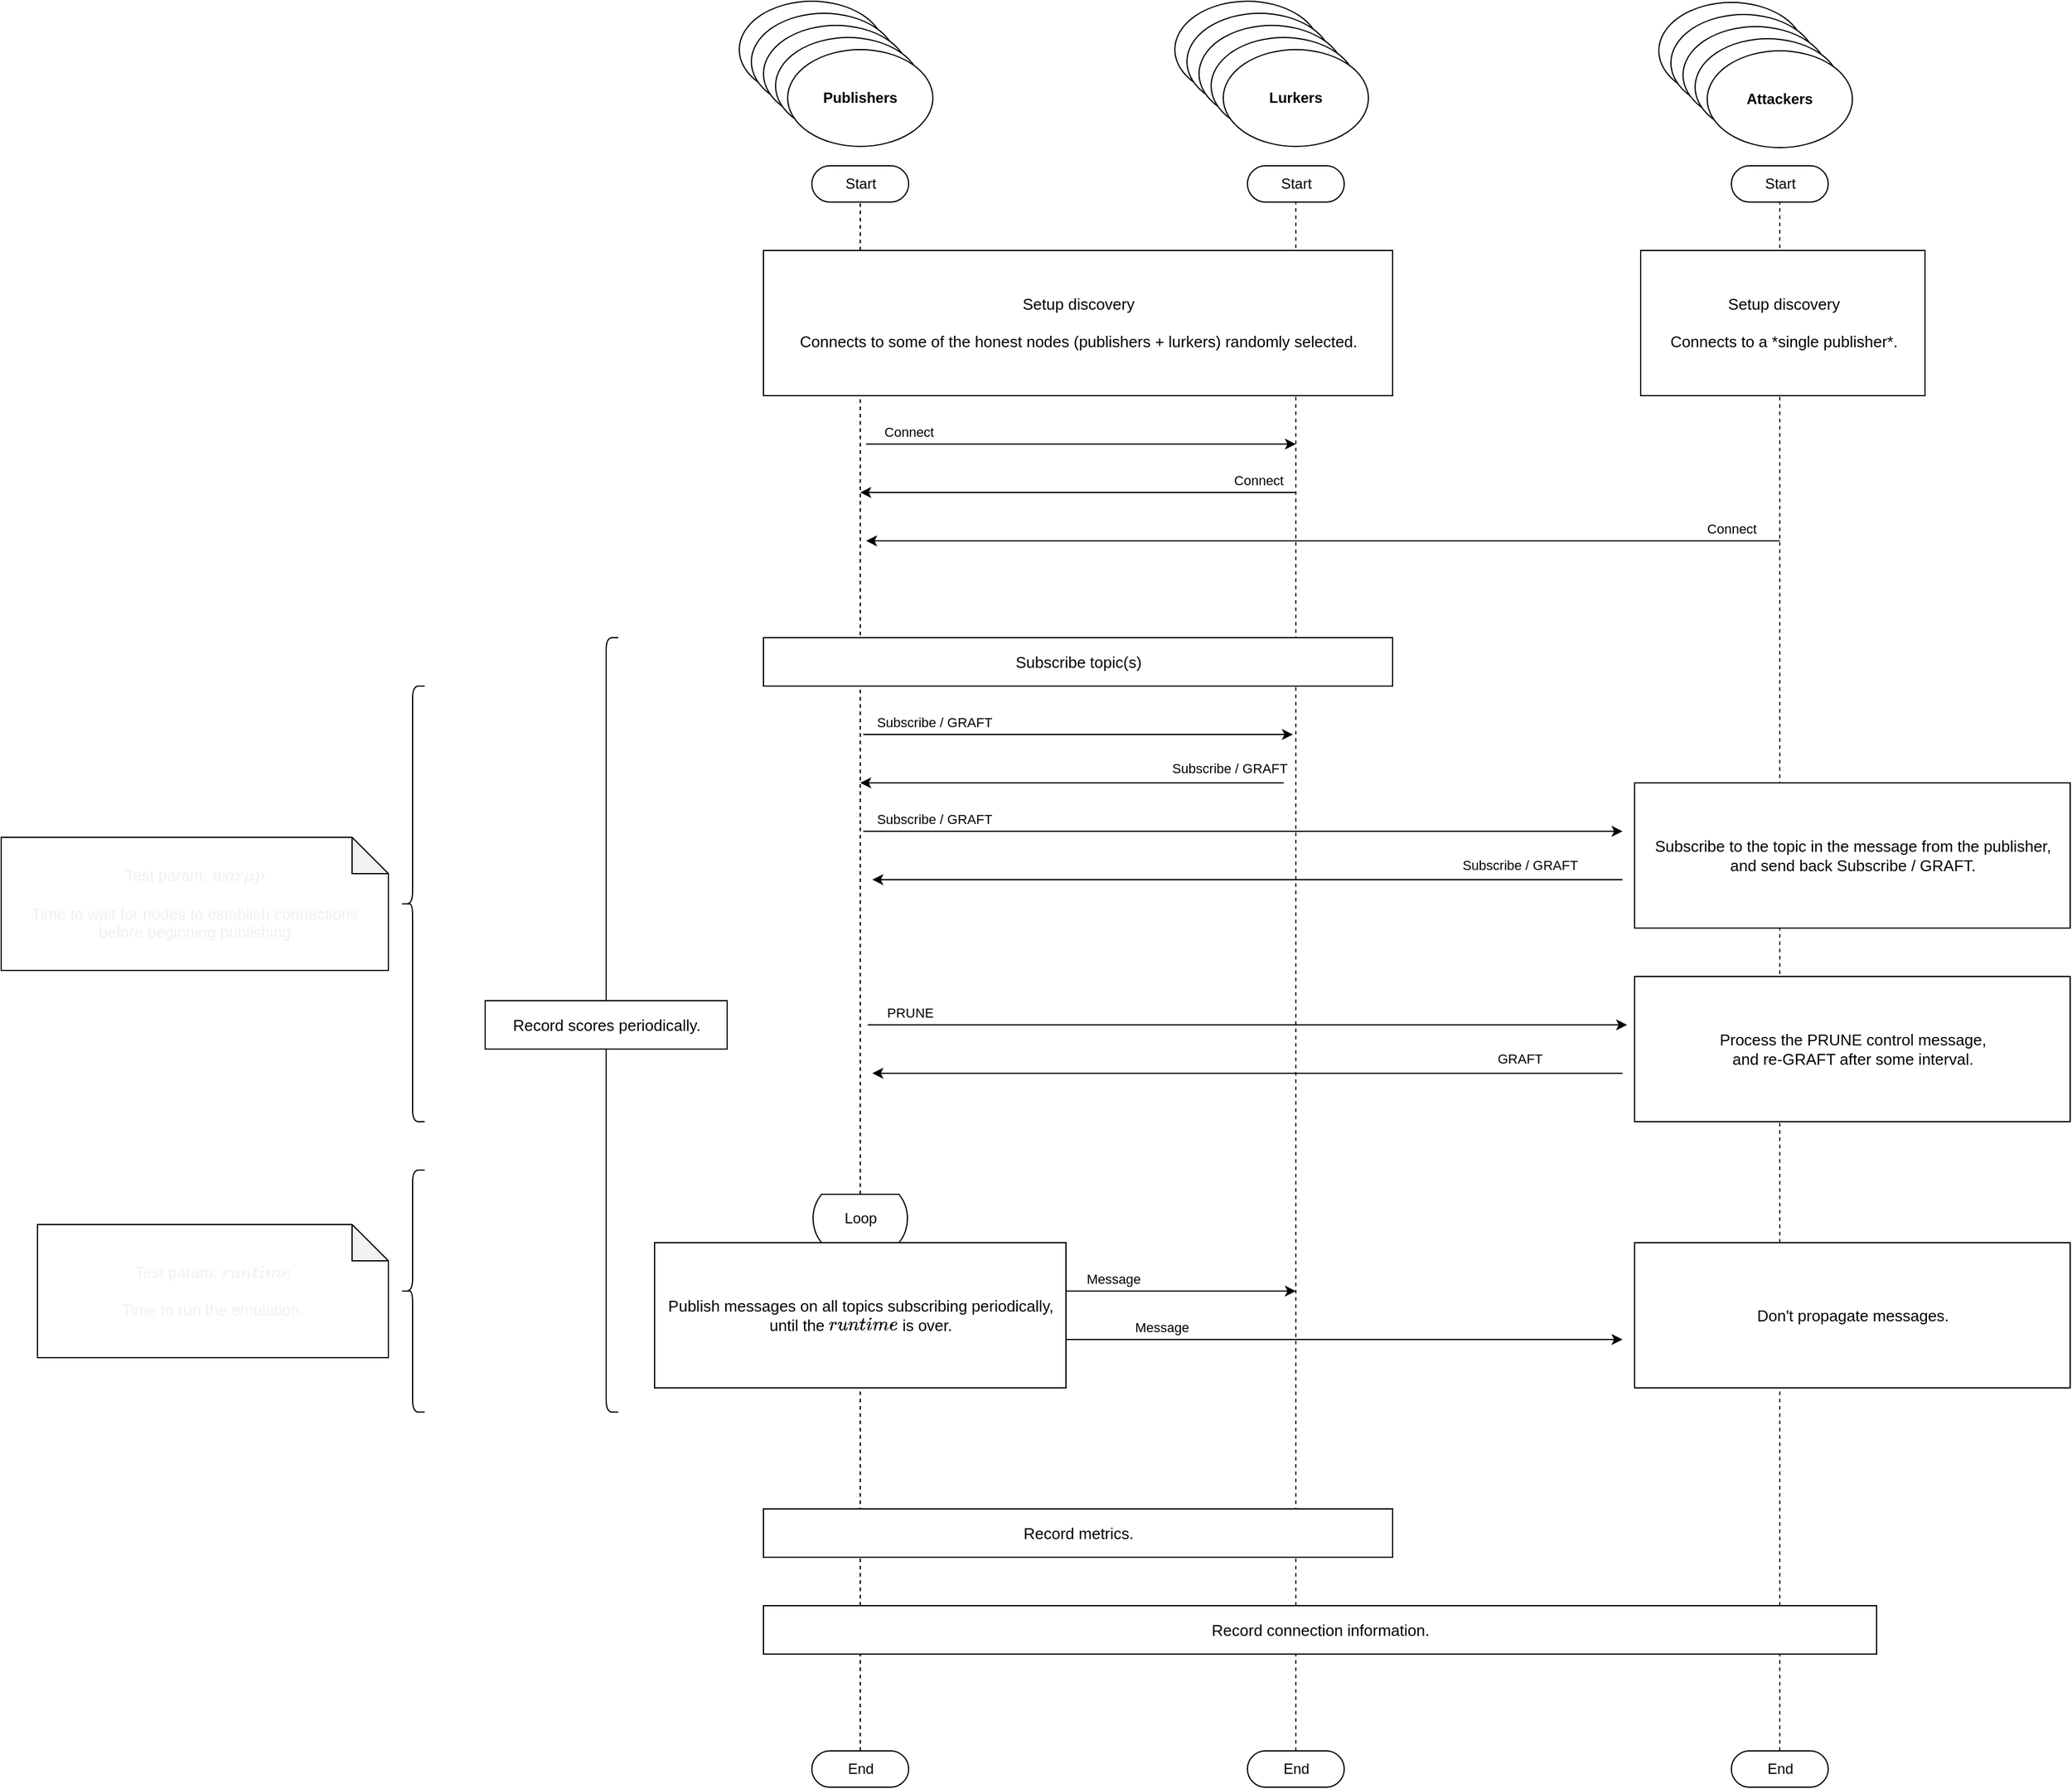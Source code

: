<mxfile>
    <diagram id="ExdccTZqctQwAvQB16s_" name="Page-1">
        <mxGraphModel dx="4035" dy="2817" grid="1" gridSize="10" guides="1" tooltips="1" connect="1" arrows="1" fold="1" page="0" pageScale="1" pageWidth="827" pageHeight="1169" math="0" shadow="0">
            <root>
                <mxCell id="0"/>
                <mxCell id="1" parent="0"/>
                <mxCell id="189" value="" style="endArrow=none;dashed=1;html=1;fontSize=12;startArrow=none;entryX=0.5;entryY=0.5;entryDx=0;entryDy=15;entryPerimeter=0;" edge="1" parent="1" target="188">
                    <mxGeometry width="50" height="50" relative="1" as="geometry">
                        <mxPoint x="-760" y="640" as="sourcePoint"/>
                        <mxPoint x="-760" y="-640" as="targetPoint"/>
                    </mxGeometry>
                </mxCell>
                <mxCell id="161" value="" style="endArrow=none;dashed=1;html=1;fontSize=12;startArrow=none;entryX=0.5;entryY=0.5;entryDx=0;entryDy=15;entryPerimeter=0;" edge="1" parent="1" target="157">
                    <mxGeometry width="50" height="50" relative="1" as="geometry">
                        <mxPoint y="640" as="sourcePoint"/>
                        <mxPoint x="-390" y="-630" as="targetPoint"/>
                    </mxGeometry>
                </mxCell>
                <mxCell id="132" value="" style="endArrow=none;dashed=1;html=1;fontSize=12;startArrow=none;entryX=0.5;entryY=0.5;entryDx=0;entryDy=15;entryPerimeter=0;" parent="1" target="142" edge="1" source="188">
                    <mxGeometry width="50" height="50" relative="1" as="geometry">
                        <mxPoint x="-760" y="480" as="sourcePoint"/>
                        <mxPoint x="-750" y="-510" as="targetPoint"/>
                    </mxGeometry>
                </mxCell>
                <mxCell id="126" value="Test param: `warmup`&lt;br&gt;&lt;br&gt;Time to wait for nodes to establish connections&lt;br&gt;&amp;nbsp;before beginning publishing." style="shape=note;whiteSpace=wrap;html=1;backgroundOutline=1;darkOpacity=0.05;fontColor=#F0F0F0;fontSize=13;" parent="1" vertex="1">
                    <mxGeometry x="-1470" y="-115" width="320" height="110" as="geometry"/>
                </mxCell>
                <mxCell id="129" value="Publishers" style="ellipse;whiteSpace=wrap;html=1;fontStyle=1" parent="1" vertex="1">
                    <mxGeometry x="-860" y="-806" width="120" height="80" as="geometry"/>
                </mxCell>
                <mxCell id="130" value="Lurkers" style="ellipse;whiteSpace=wrap;html=1;fontStyle=1" parent="1" vertex="1">
                    <mxGeometry x="-500" y="-806" width="120" height="80" as="geometry"/>
                </mxCell>
                <mxCell id="134" value="" style="endArrow=classic;html=1;exitX=1;exitY=0;exitDx=0;exitDy=0;" parent="1" edge="1">
                    <mxGeometry width="50" height="50" relative="1" as="geometry">
                        <mxPoint x="-755.144" y="-440.004" as="sourcePoint"/>
                        <mxPoint x="-400" y="-440" as="targetPoint"/>
                    </mxGeometry>
                </mxCell>
                <mxCell id="160" value="Connect" style="edgeLabel;html=1;align=center;verticalAlign=middle;resizable=0;points=[];" vertex="1" connectable="0" parent="134">
                    <mxGeometry x="-0.706" y="-1" relative="1" as="geometry">
                        <mxPoint x="-17" y="-11" as="offset"/>
                    </mxGeometry>
                </mxCell>
                <mxCell id="136" value="Subscribe to the topic in the message from the publisher, &lt;br&gt;and send back Subscribe / GRAFT." style="html=1;dashed=0;whitespace=wrap;fontSize=13;" parent="1" vertex="1">
                    <mxGeometry x="-120" y="-160" width="360" height="120" as="geometry"/>
                </mxCell>
                <mxCell id="139" value="" style="endArrow=classic;html=1;entryX=1;entryY=1;entryDx=0;entryDy=0;" parent="1" edge="1">
                    <mxGeometry width="50" height="50" relative="1" as="geometry">
                        <mxPoint y="-360" as="sourcePoint"/>
                        <mxPoint x="-755.144" y="-359.996" as="targetPoint"/>
                    </mxGeometry>
                </mxCell>
                <mxCell id="162" value="Connect" style="edgeLabel;html=1;align=center;verticalAlign=middle;resizable=0;points=[];" vertex="1" connectable="0" parent="139">
                    <mxGeometry x="-0.954" y="2" relative="1" as="geometry">
                        <mxPoint x="-23" y="-12" as="offset"/>
                    </mxGeometry>
                </mxCell>
                <mxCell id="142" value="Start" style="html=1;dashed=0;whitespace=wrap;shape=mxgraph.dfd.start" vertex="1" parent="1">
                    <mxGeometry x="-800" y="-670" width="80" height="30" as="geometry"/>
                </mxCell>
                <mxCell id="143" value="Publishers" style="ellipse;whiteSpace=wrap;html=1;fontStyle=1" vertex="1" parent="1">
                    <mxGeometry x="-850" y="-796" width="120" height="80" as="geometry"/>
                </mxCell>
                <mxCell id="144" value="Publishers" style="ellipse;whiteSpace=wrap;html=1;fontStyle=1" vertex="1" parent="1">
                    <mxGeometry x="-840" y="-786" width="120" height="80" as="geometry"/>
                </mxCell>
                <mxCell id="145" value="Publishers" style="ellipse;whiteSpace=wrap;html=1;fontStyle=1" vertex="1" parent="1">
                    <mxGeometry x="-830" y="-776" width="120" height="80" as="geometry"/>
                </mxCell>
                <mxCell id="146" value="Publishers" style="ellipse;whiteSpace=wrap;html=1;fontStyle=1" vertex="1" parent="1">
                    <mxGeometry x="-820" y="-766" width="120" height="80" as="geometry"/>
                </mxCell>
                <mxCell id="147" value="Lurkers" style="ellipse;whiteSpace=wrap;html=1;fontStyle=1" vertex="1" parent="1">
                    <mxGeometry x="-490" y="-796" width="120" height="80" as="geometry"/>
                </mxCell>
                <mxCell id="148" value="Lurkers" style="ellipse;whiteSpace=wrap;html=1;fontStyle=1" vertex="1" parent="1">
                    <mxGeometry x="-480" y="-786" width="120" height="80" as="geometry"/>
                </mxCell>
                <mxCell id="149" value="Lurkers" style="ellipse;whiteSpace=wrap;html=1;fontStyle=1" vertex="1" parent="1">
                    <mxGeometry x="-470" y="-776" width="120" height="80" as="geometry"/>
                </mxCell>
                <mxCell id="150" value="Lurkers" style="ellipse;whiteSpace=wrap;html=1;fontStyle=1" vertex="1" parent="1">
                    <mxGeometry x="-460" y="-766" width="120" height="80" as="geometry"/>
                </mxCell>
                <mxCell id="151" value="Attackers" style="ellipse;whiteSpace=wrap;html=1;fontStyle=1" vertex="1" parent="1">
                    <mxGeometry x="-100" y="-805" width="120" height="80" as="geometry"/>
                </mxCell>
                <mxCell id="152" value="Attackers" style="ellipse;whiteSpace=wrap;html=1;fontStyle=1" vertex="1" parent="1">
                    <mxGeometry x="-90" y="-795" width="120" height="80" as="geometry"/>
                </mxCell>
                <mxCell id="153" value="Attackers" style="ellipse;whiteSpace=wrap;html=1;fontStyle=1" vertex="1" parent="1">
                    <mxGeometry x="-80" y="-785" width="120" height="80" as="geometry"/>
                </mxCell>
                <mxCell id="154" value="Attackers" style="ellipse;whiteSpace=wrap;html=1;fontStyle=1" vertex="1" parent="1">
                    <mxGeometry x="-70" y="-775" width="120" height="80" as="geometry"/>
                </mxCell>
                <mxCell id="155" value="Attackers" style="ellipse;whiteSpace=wrap;html=1;fontStyle=1" vertex="1" parent="1">
                    <mxGeometry x="-60" y="-765" width="120" height="80" as="geometry"/>
                </mxCell>
                <mxCell id="156" value="Start" style="html=1;dashed=0;whitespace=wrap;shape=mxgraph.dfd.start" vertex="1" parent="1">
                    <mxGeometry x="-440" y="-670" width="80" height="30" as="geometry"/>
                </mxCell>
                <mxCell id="157" value="Start" style="html=1;dashed=0;whitespace=wrap;shape=mxgraph.dfd.start" vertex="1" parent="1">
                    <mxGeometry x="-40" y="-670" width="80" height="30" as="geometry"/>
                </mxCell>
                <mxCell id="159" value="" style="endArrow=none;dashed=1;html=1;fontSize=12;startArrow=none;entryX=0.5;entryY=0.5;entryDx=0;entryDy=15;entryPerimeter=0;" edge="1" parent="1" target="156">
                    <mxGeometry width="50" height="50" relative="1" as="geometry">
                        <mxPoint x="-400" y="640" as="sourcePoint"/>
                        <mxPoint x="-750" y="-630" as="targetPoint"/>
                    </mxGeometry>
                </mxCell>
                <mxCell id="135" value="Subscribe topic(s)" style="html=1;dashed=0;whitespace=wrap;fontSize=13;" parent="1" vertex="1">
                    <mxGeometry x="-840" y="-280" width="520" height="40" as="geometry"/>
                </mxCell>
                <mxCell id="131" value="Setup discovery&lt;br&gt;&lt;br&gt;Connects to some of the honest nodes (publishers + lurkers) randomly selected." style="html=1;dashed=0;whitespace=wrap;fontSize=13;" parent="1" vertex="1">
                    <mxGeometry x="-840" y="-600" width="520" height="120" as="geometry"/>
                </mxCell>
                <mxCell id="158" value="Setup discovery&lt;br&gt;&lt;br&gt;Connects to a *single publisher*." style="html=1;dashed=0;whitespace=wrap;fontSize=13;" vertex="1" parent="1">
                    <mxGeometry x="-115" y="-600" width="235" height="120" as="geometry"/>
                </mxCell>
                <mxCell id="163" value="" style="endArrow=classic;html=1;exitX=1;exitY=0;exitDx=0;exitDy=0;" edge="1" parent="1">
                    <mxGeometry width="50" height="50" relative="1" as="geometry">
                        <mxPoint x="-757.574" y="-200.004" as="sourcePoint"/>
                        <mxPoint x="-402.43" y="-200" as="targetPoint"/>
                    </mxGeometry>
                </mxCell>
                <mxCell id="164" value="Subscribe / GRAFT" style="edgeLabel;html=1;align=center;verticalAlign=middle;resizable=0;points=[];" vertex="1" connectable="0" parent="163">
                    <mxGeometry x="-0.706" y="-1" relative="1" as="geometry">
                        <mxPoint x="6" y="-11" as="offset"/>
                    </mxGeometry>
                </mxCell>
                <mxCell id="167" value="" style="endArrow=classic;html=1;entryX=1;entryY=1;entryDx=0;entryDy=0;" edge="1" parent="1">
                    <mxGeometry width="50" height="50" relative="1" as="geometry">
                        <mxPoint x="-400" y="-400" as="sourcePoint"/>
                        <mxPoint x="-760.004" y="-399.996" as="targetPoint"/>
                    </mxGeometry>
                </mxCell>
                <mxCell id="168" value="Connect" style="edgeLabel;html=1;align=center;verticalAlign=middle;resizable=0;points=[];" vertex="1" connectable="0" parent="167">
                    <mxGeometry x="-0.954" y="2" relative="1" as="geometry">
                        <mxPoint x="-23" y="-12" as="offset"/>
                    </mxGeometry>
                </mxCell>
                <mxCell id="169" value="" style="endArrow=classic;html=1;exitX=1;exitY=0;exitDx=0;exitDy=0;" edge="1" parent="1">
                    <mxGeometry width="50" height="50" relative="1" as="geometry">
                        <mxPoint x="-757.574" y="-120.004" as="sourcePoint"/>
                        <mxPoint x="-130" y="-120" as="targetPoint"/>
                    </mxGeometry>
                </mxCell>
                <mxCell id="170" value="Subscribe / GRAFT" style="edgeLabel;html=1;align=center;verticalAlign=middle;resizable=0;points=[];" vertex="1" connectable="0" parent="169">
                    <mxGeometry x="-0.706" y="-1" relative="1" as="geometry">
                        <mxPoint x="-34" y="-11" as="offset"/>
                    </mxGeometry>
                </mxCell>
                <mxCell id="171" value="" style="endArrow=classic;html=1;" edge="1" parent="1">
                    <mxGeometry width="50" height="50" relative="1" as="geometry">
                        <mxPoint x="-410" y="-160" as="sourcePoint"/>
                        <mxPoint x="-760" y="-160" as="targetPoint"/>
                    </mxGeometry>
                </mxCell>
                <mxCell id="172" value="Subscribe / GRAFT" style="edgeLabel;html=1;align=center;verticalAlign=middle;resizable=0;points=[];" vertex="1" connectable="0" parent="171">
                    <mxGeometry x="-0.706" y="-1" relative="1" as="geometry">
                        <mxPoint x="6" y="-11" as="offset"/>
                    </mxGeometry>
                </mxCell>
                <mxCell id="173" value="" style="endArrow=classic;html=1;" edge="1" parent="1">
                    <mxGeometry width="50" height="50" relative="1" as="geometry">
                        <mxPoint x="-130" y="-80" as="sourcePoint"/>
                        <mxPoint x="-750" y="-80" as="targetPoint"/>
                    </mxGeometry>
                </mxCell>
                <mxCell id="174" value="Subscribe / GRAFT" style="edgeLabel;html=1;align=center;verticalAlign=middle;resizable=0;points=[];" vertex="1" connectable="0" parent="173">
                    <mxGeometry x="-0.706" y="-1" relative="1" as="geometry">
                        <mxPoint x="6" y="-11" as="offset"/>
                    </mxGeometry>
                </mxCell>
                <mxCell id="175" value="" style="endArrow=classic;html=1;exitX=1;exitY=0;exitDx=0;exitDy=0;" edge="1" parent="1">
                    <mxGeometry width="50" height="50" relative="1" as="geometry">
                        <mxPoint x="-753.784" y="39.996" as="sourcePoint"/>
                        <mxPoint x="-126.21" y="40" as="targetPoint"/>
                    </mxGeometry>
                </mxCell>
                <mxCell id="176" value="PRUNE" style="edgeLabel;html=1;align=center;verticalAlign=middle;resizable=0;points=[];" vertex="1" connectable="0" parent="175">
                    <mxGeometry x="-0.706" y="-1" relative="1" as="geometry">
                        <mxPoint x="-58" y="-11" as="offset"/>
                    </mxGeometry>
                </mxCell>
                <mxCell id="177" value="Process the PRUNE control message, &lt;br&gt;and re-GRAFT after some interval." style="html=1;dashed=0;whitespace=wrap;fontSize=13;" vertex="1" parent="1">
                    <mxGeometry x="-120" width="360" height="120" as="geometry"/>
                </mxCell>
                <mxCell id="178" value="" style="endArrow=classic;html=1;" edge="1" parent="1">
                    <mxGeometry width="50" height="50" relative="1" as="geometry">
                        <mxPoint x="-130" y="80" as="sourcePoint"/>
                        <mxPoint x="-750" y="80" as="targetPoint"/>
                    </mxGeometry>
                </mxCell>
                <mxCell id="179" value="GRAFT" style="edgeLabel;html=1;align=center;verticalAlign=middle;resizable=0;points=[];" vertex="1" connectable="0" parent="178">
                    <mxGeometry x="-0.706" y="-1" relative="1" as="geometry">
                        <mxPoint x="6" y="-11" as="offset"/>
                    </mxGeometry>
                </mxCell>
                <mxCell id="180" value="Publish messages on all topics subscribing periodically, &lt;br&gt;until the `runtime` is over." style="html=1;dashed=0;whitespace=wrap;fontSize=13;" vertex="1" parent="1">
                    <mxGeometry x="-930" y="220" width="340" height="120" as="geometry"/>
                </mxCell>
                <mxCell id="181" value="" style="shape=curlyBracket;whiteSpace=wrap;html=1;rounded=1;" vertex="1" parent="1">
                    <mxGeometry x="-1140" y="-240" width="20" height="360" as="geometry"/>
                </mxCell>
                <mxCell id="182" value="" style="shape=curlyBracket;whiteSpace=wrap;html=1;rounded=1;" vertex="1" parent="1">
                    <mxGeometry x="-1140" y="160" width="20" height="200" as="geometry"/>
                </mxCell>
                <mxCell id="183" value="" style="endArrow=classic;html=1;exitX=1;exitY=0;exitDx=0;exitDy=0;" edge="1" parent="1">
                    <mxGeometry width="50" height="50" relative="1" as="geometry">
                        <mxPoint x="-590.004" y="259.996" as="sourcePoint"/>
                        <mxPoint x="-400" y="260" as="targetPoint"/>
                    </mxGeometry>
                </mxCell>
                <mxCell id="184" value="Message" style="edgeLabel;html=1;align=center;verticalAlign=middle;resizable=0;points=[];" vertex="1" connectable="0" parent="183">
                    <mxGeometry x="-0.706" y="-1" relative="1" as="geometry">
                        <mxPoint x="11" y="-11" as="offset"/>
                    </mxGeometry>
                </mxCell>
                <mxCell id="185" value="" style="endArrow=classic;html=1;exitX=1;exitY=0;exitDx=0;exitDy=0;" edge="1" parent="1">
                    <mxGeometry width="50" height="50" relative="1" as="geometry">
                        <mxPoint x="-590.004" y="299.996" as="sourcePoint"/>
                        <mxPoint x="-130" y="300" as="targetPoint"/>
                    </mxGeometry>
                </mxCell>
                <mxCell id="186" value="Message" style="edgeLabel;html=1;align=center;verticalAlign=middle;resizable=0;points=[];" vertex="1" connectable="0" parent="185">
                    <mxGeometry x="-0.706" y="-1" relative="1" as="geometry">
                        <mxPoint x="11" y="-11" as="offset"/>
                    </mxGeometry>
                </mxCell>
                <mxCell id="187" value="Don't propagate messages." style="html=1;dashed=0;whitespace=wrap;fontSize=13;" vertex="1" parent="1">
                    <mxGeometry x="-120" y="220" width="360" height="120" as="geometry"/>
                </mxCell>
                <mxCell id="188" value="Loop" style="html=1;dashed=0;whitespace=wrap;shape=mxgraph.dfd.loop" vertex="1" parent="1">
                    <mxGeometry x="-800" y="180" width="80" height="40" as="geometry"/>
                </mxCell>
                <mxCell id="191" value="Test param: `runtime`&lt;br&gt;&lt;br&gt;Time to run the emulation." style="shape=note;whiteSpace=wrap;html=1;backgroundOutline=1;darkOpacity=0.05;fontColor=#F0F0F0;fontSize=13;" vertex="1" parent="1">
                    <mxGeometry x="-1440" y="205" width="290" height="110" as="geometry"/>
                </mxCell>
                <mxCell id="194" value="Record connection information." style="html=1;dashed=0;whitespace=wrap;fontSize=13;" vertex="1" parent="1">
                    <mxGeometry x="-840" y="520" width="920" height="40" as="geometry"/>
                </mxCell>
                <mxCell id="195" value="Record metrics." style="html=1;dashed=0;whitespace=wrap;fontSize=13;" vertex="1" parent="1">
                    <mxGeometry x="-840" y="440" width="520" height="40" as="geometry"/>
                </mxCell>
                <mxCell id="196" value="End" style="html=1;dashed=0;whitespace=wrap;shape=mxgraph.dfd.start" vertex="1" parent="1">
                    <mxGeometry x="-800" y="640" width="80" height="30" as="geometry"/>
                </mxCell>
                <mxCell id="197" value="End" style="html=1;dashed=0;whitespace=wrap;shape=mxgraph.dfd.start" vertex="1" parent="1">
                    <mxGeometry x="-440" y="640" width="80" height="30" as="geometry"/>
                </mxCell>
                <mxCell id="198" value="End" style="html=1;dashed=0;whitespace=wrap;shape=mxgraph.dfd.start" vertex="1" parent="1">
                    <mxGeometry x="-40" y="640" width="80" height="30" as="geometry"/>
                </mxCell>
                <mxCell id="199" value="" style="shape=curlyBracket;whiteSpace=wrap;html=1;rounded=1;" vertex="1" parent="1">
                    <mxGeometry x="-980" y="-280" width="20" height="640" as="geometry"/>
                </mxCell>
                <mxCell id="201" value="&lt;span&gt;Record scores periodically.&lt;/span&gt;" style="html=1;dashed=0;whitespace=wrap;fontSize=13;" vertex="1" parent="1">
                    <mxGeometry x="-1070" y="20" width="200" height="40" as="geometry"/>
                </mxCell>
            </root>
        </mxGraphModel>
    </diagram>
</mxfile>